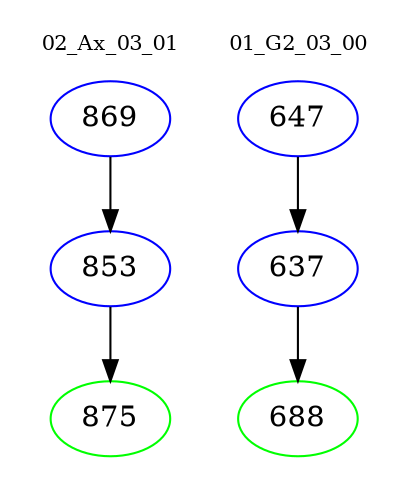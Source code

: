 digraph{
subgraph cluster_0 {
color = white
label = "02_Ax_03_01";
fontsize=10;
T0_869 [label="869", color="blue"]
T0_869 -> T0_853 [color="black"]
T0_853 [label="853", color="blue"]
T0_853 -> T0_875 [color="black"]
T0_875 [label="875", color="green"]
}
subgraph cluster_1 {
color = white
label = "01_G2_03_00";
fontsize=10;
T1_647 [label="647", color="blue"]
T1_647 -> T1_637 [color="black"]
T1_637 [label="637", color="blue"]
T1_637 -> T1_688 [color="black"]
T1_688 [label="688", color="green"]
}
}
